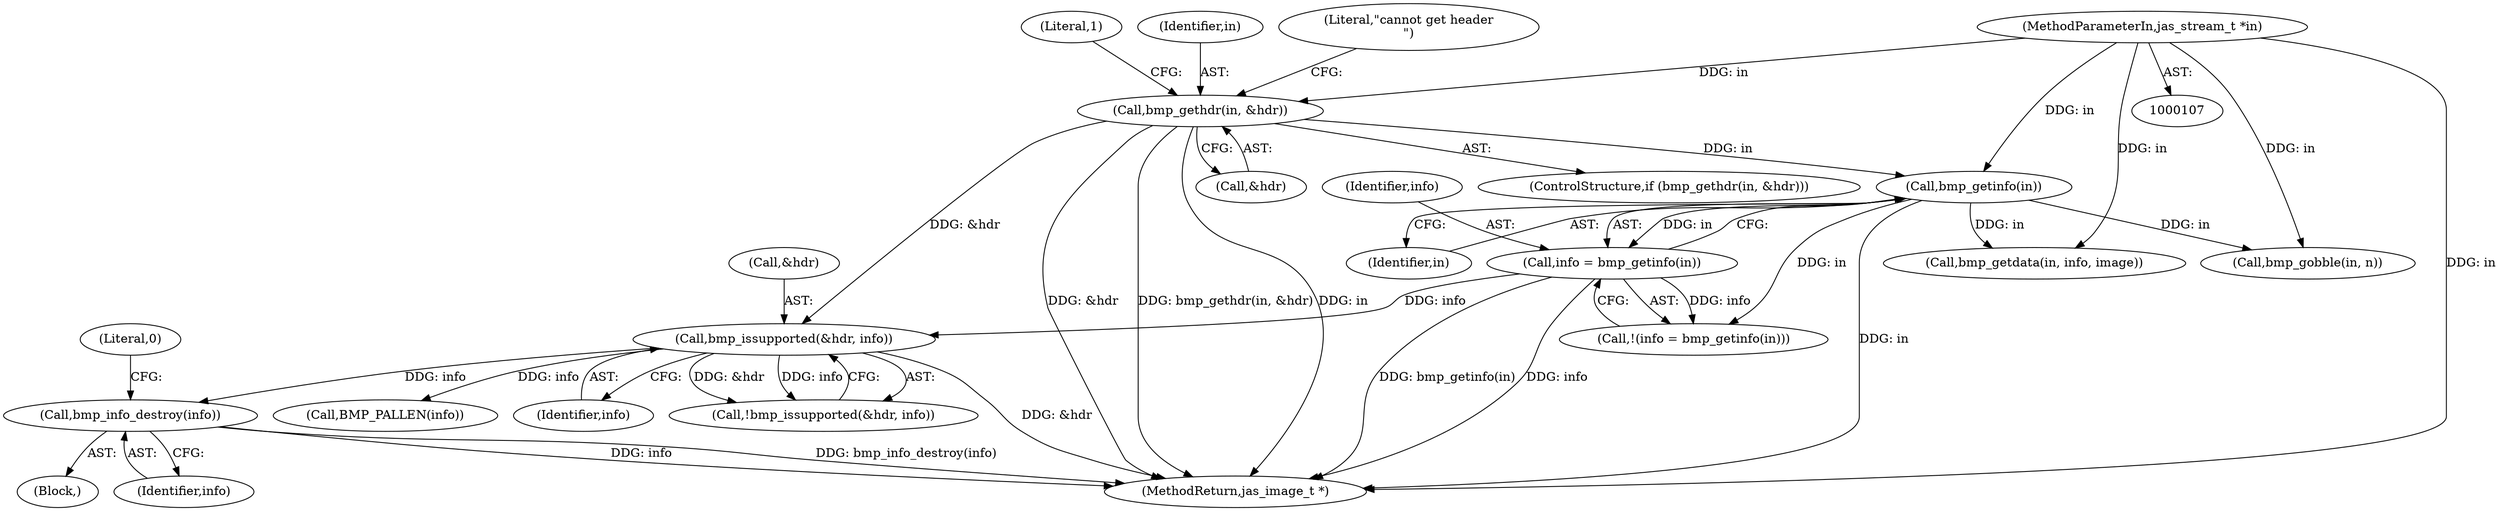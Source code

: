 digraph "0_jasper_8f62b4761711d036fd8964df256b938c809b7fca_0@pointer" {
"1000226" [label="(Call,bmp_info_destroy(info))"];
"1000219" [label="(Call,bmp_issupported(&hdr, info))"];
"1000127" [label="(Call,bmp_gethdr(in, &hdr))"];
"1000108" [label="(MethodParameterIn,jas_stream_t *in)"];
"1000161" [label="(Call,info = bmp_getinfo(in))"];
"1000163" [label="(Call,bmp_getinfo(in))"];
"1000108" [label="(MethodParameterIn,jas_stream_t *in)"];
"1000226" [label="(Call,bmp_info_destroy(info))"];
"1000220" [label="(Call,&hdr)"];
"1000219" [label="(Call,bmp_issupported(&hdr, info))"];
"1000163" [label="(Call,bmp_getinfo(in))"];
"1000223" [label="(Block,)"];
"1000242" [label="(Call,BMP_PALLEN(info))"];
"1000127" [label="(Call,bmp_gethdr(in, &hdr))"];
"1000133" [label="(Literal,\"cannot get header\n\")"];
"1000258" [label="(Call,bmp_gobble(in, n))"];
"1000129" [label="(Call,&hdr)"];
"1000137" [label="(Literal,1)"];
"1000227" [label="(Identifier,info)"];
"1000128" [label="(Identifier,in)"];
"1000222" [label="(Identifier,info)"];
"1000161" [label="(Call,info = bmp_getinfo(in))"];
"1000378" [label="(Call,bmp_getdata(in, info, image))"];
"1000218" [label="(Call,!bmp_issupported(&hdr, info))"];
"1000393" [label="(MethodReturn,jas_image_t *)"];
"1000164" [label="(Identifier,in)"];
"1000160" [label="(Call,!(info = bmp_getinfo(in)))"];
"1000162" [label="(Identifier,info)"];
"1000126" [label="(ControlStructure,if (bmp_gethdr(in, &hdr)))"];
"1000229" [label="(Literal,0)"];
"1000226" -> "1000223"  [label="AST: "];
"1000226" -> "1000227"  [label="CFG: "];
"1000227" -> "1000226"  [label="AST: "];
"1000229" -> "1000226"  [label="CFG: "];
"1000226" -> "1000393"  [label="DDG: info"];
"1000226" -> "1000393"  [label="DDG: bmp_info_destroy(info)"];
"1000219" -> "1000226"  [label="DDG: info"];
"1000219" -> "1000218"  [label="AST: "];
"1000219" -> "1000222"  [label="CFG: "];
"1000220" -> "1000219"  [label="AST: "];
"1000222" -> "1000219"  [label="AST: "];
"1000218" -> "1000219"  [label="CFG: "];
"1000219" -> "1000393"  [label="DDG: &hdr"];
"1000219" -> "1000218"  [label="DDG: &hdr"];
"1000219" -> "1000218"  [label="DDG: info"];
"1000127" -> "1000219"  [label="DDG: &hdr"];
"1000161" -> "1000219"  [label="DDG: info"];
"1000219" -> "1000242"  [label="DDG: info"];
"1000127" -> "1000126"  [label="AST: "];
"1000127" -> "1000129"  [label="CFG: "];
"1000128" -> "1000127"  [label="AST: "];
"1000129" -> "1000127"  [label="AST: "];
"1000133" -> "1000127"  [label="CFG: "];
"1000137" -> "1000127"  [label="CFG: "];
"1000127" -> "1000393"  [label="DDG: &hdr"];
"1000127" -> "1000393"  [label="DDG: bmp_gethdr(in, &hdr)"];
"1000127" -> "1000393"  [label="DDG: in"];
"1000108" -> "1000127"  [label="DDG: in"];
"1000127" -> "1000163"  [label="DDG: in"];
"1000108" -> "1000107"  [label="AST: "];
"1000108" -> "1000393"  [label="DDG: in"];
"1000108" -> "1000163"  [label="DDG: in"];
"1000108" -> "1000258"  [label="DDG: in"];
"1000108" -> "1000378"  [label="DDG: in"];
"1000161" -> "1000160"  [label="AST: "];
"1000161" -> "1000163"  [label="CFG: "];
"1000162" -> "1000161"  [label="AST: "];
"1000163" -> "1000161"  [label="AST: "];
"1000160" -> "1000161"  [label="CFG: "];
"1000161" -> "1000393"  [label="DDG: bmp_getinfo(in)"];
"1000161" -> "1000393"  [label="DDG: info"];
"1000161" -> "1000160"  [label="DDG: info"];
"1000163" -> "1000161"  [label="DDG: in"];
"1000163" -> "1000164"  [label="CFG: "];
"1000164" -> "1000163"  [label="AST: "];
"1000163" -> "1000393"  [label="DDG: in"];
"1000163" -> "1000160"  [label="DDG: in"];
"1000163" -> "1000258"  [label="DDG: in"];
"1000163" -> "1000378"  [label="DDG: in"];
}
